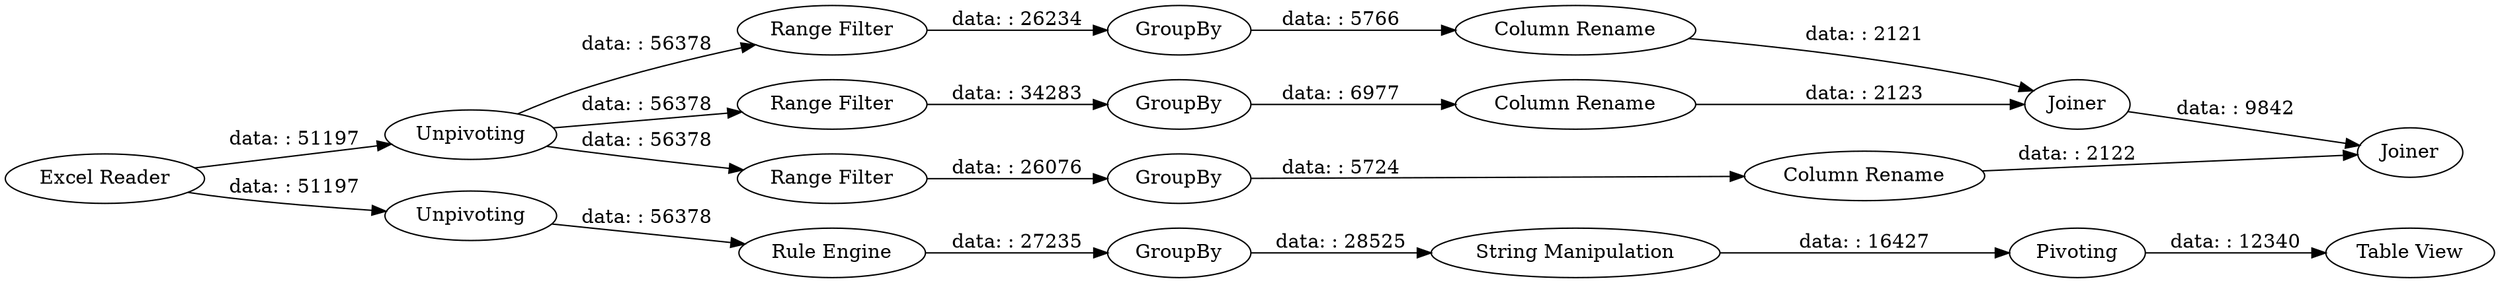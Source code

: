 digraph {
	"1654733494119833585_11" [label="Range Filter"]
	"1654733494119833585_3" [label="Rule Engine"]
	"1654733494119833585_14" [label=GroupBy]
	"1654733494119833585_19" [label=GroupBy]
	"1654733494119833585_8" [label=GroupBy]
	"1654733494119833585_4" [label=GroupBy]
	"1654733494119833585_10" [label="Range Filter"]
	"1654733494119833585_13" [label=Unpivoting]
	"1654733494119833585_16" [label="Column Rename"]
	"1654733494119833585_2" [label=Unpivoting]
	"1654733494119833585_6" [label=Pivoting]
	"1654733494119833585_18" [label="Column Rename"]
	"1654733494119833585_9" [label=Joiner]
	"1654733494119833585_7" [label="Table View"]
	"1654733494119833585_5" [label="String Manipulation"]
	"1654733494119833585_12" [label=Joiner]
	"1654733494119833585_15" [label="Range Filter"]
	"1654733494119833585_17" [label="Column Rename"]
	"1654733494119833585_1" [label="Excel Reader"]
	"1654733494119833585_1" -> "1654733494119833585_2" [label="data: : 51197"]
	"1654733494119833585_2" -> "1654733494119833585_3" [label="data: : 56378"]
	"1654733494119833585_15" -> "1654733494119833585_8" [label="data: : 26076"]
	"1654733494119833585_13" -> "1654733494119833585_10" [label="data: : 56378"]
	"1654733494119833585_16" -> "1654733494119833585_9" [label="data: : 2121"]
	"1654733494119833585_11" -> "1654733494119833585_19" [label="data: : 26234"]
	"1654733494119833585_10" -> "1654733494119833585_14" [label="data: : 34283"]
	"1654733494119833585_1" -> "1654733494119833585_13" [label="data: : 51197"]
	"1654733494119833585_5" -> "1654733494119833585_6" [label="data: : 16427"]
	"1654733494119833585_17" -> "1654733494119833585_9" [label="data: : 2123"]
	"1654733494119833585_4" -> "1654733494119833585_5" [label="data: : 28525"]
	"1654733494119833585_13" -> "1654733494119833585_11" [label="data: : 56378"]
	"1654733494119833585_19" -> "1654733494119833585_16" [label="data: : 5766"]
	"1654733494119833585_9" -> "1654733494119833585_12" [label="data: : 9842"]
	"1654733494119833585_13" -> "1654733494119833585_15" [label="data: : 56378"]
	"1654733494119833585_3" -> "1654733494119833585_4" [label="data: : 27235"]
	"1654733494119833585_8" -> "1654733494119833585_18" [label="data: : 5724"]
	"1654733494119833585_14" -> "1654733494119833585_17" [label="data: : 6977"]
	"1654733494119833585_18" -> "1654733494119833585_12" [label="data: : 2122"]
	"1654733494119833585_6" -> "1654733494119833585_7" [label="data: : 12340"]
	rankdir=LR
}
